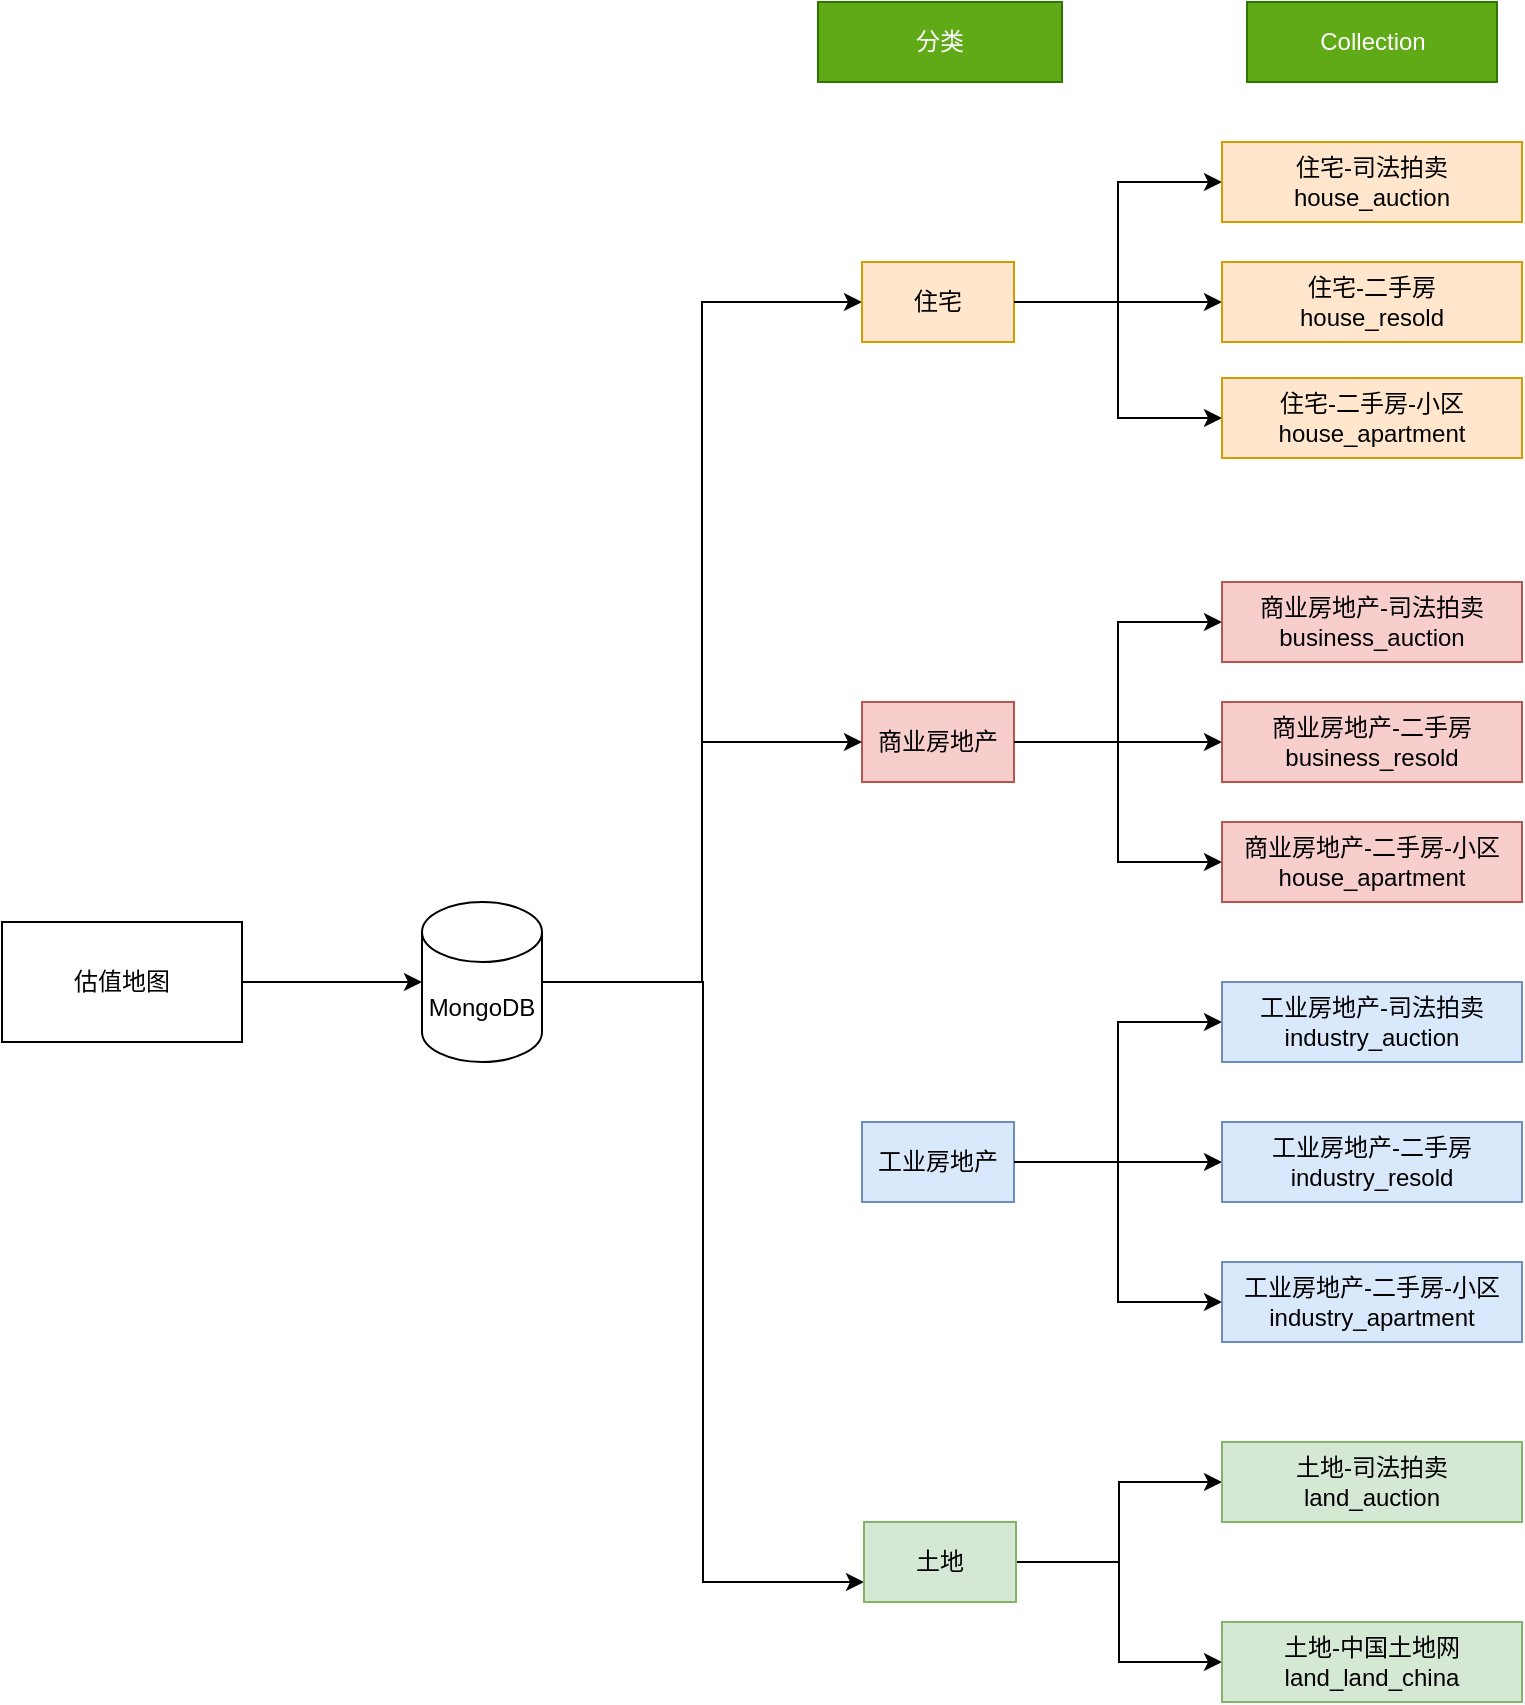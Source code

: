 <mxfile version="22.0.8" type="github">
  <diagram name="第 1 页" id="XwOfIKq0tnw8-P53mZ7I">
    <mxGraphModel dx="1357" dy="729" grid="1" gridSize="10" guides="1" tooltips="1" connect="1" arrows="1" fold="1" page="1" pageScale="1" pageWidth="827" pageHeight="1169" math="0" shadow="0">
      <root>
        <mxCell id="0" />
        <mxCell id="1" parent="0" />
        <mxCell id="KIAm81Sfg12KZMm3VU6N-17" style="edgeStyle=orthogonalEdgeStyle;rounded=0;orthogonalLoop=1;jettySize=auto;html=1;exitX=1;exitY=0.5;exitDx=0;exitDy=0;" edge="1" parent="1" source="KIAm81Sfg12KZMm3VU6N-1" target="KIAm81Sfg12KZMm3VU6N-2">
          <mxGeometry relative="1" as="geometry" />
        </mxCell>
        <mxCell id="KIAm81Sfg12KZMm3VU6N-1" value="估值地图" style="rounded=0;whiteSpace=wrap;html=1;" vertex="1" parent="1">
          <mxGeometry x="10" y="470" width="120" height="60" as="geometry" />
        </mxCell>
        <mxCell id="KIAm81Sfg12KZMm3VU6N-54" style="edgeStyle=orthogonalEdgeStyle;rounded=0;orthogonalLoop=1;jettySize=auto;html=1;exitX=1;exitY=0.5;exitDx=0;exitDy=0;exitPerimeter=0;entryX=0;entryY=0.5;entryDx=0;entryDy=0;" edge="1" parent="1" source="KIAm81Sfg12KZMm3VU6N-2" target="KIAm81Sfg12KZMm3VU6N-5">
          <mxGeometry relative="1" as="geometry" />
        </mxCell>
        <mxCell id="KIAm81Sfg12KZMm3VU6N-55" style="edgeStyle=orthogonalEdgeStyle;rounded=0;orthogonalLoop=1;jettySize=auto;html=1;exitX=1;exitY=0.5;exitDx=0;exitDy=0;exitPerimeter=0;entryX=0;entryY=0.75;entryDx=0;entryDy=0;" edge="1" parent="1" source="KIAm81Sfg12KZMm3VU6N-2" target="KIAm81Sfg12KZMm3VU6N-8">
          <mxGeometry relative="1" as="geometry" />
        </mxCell>
        <mxCell id="KIAm81Sfg12KZMm3VU6N-2" value="MongoDB" style="shape=cylinder3;whiteSpace=wrap;html=1;boundedLbl=1;backgroundOutline=1;size=15;" vertex="1" parent="1">
          <mxGeometry x="220" y="460" width="60" height="80" as="geometry" />
        </mxCell>
        <mxCell id="KIAm81Sfg12KZMm3VU6N-25" style="edgeStyle=orthogonalEdgeStyle;rounded=0;orthogonalLoop=1;jettySize=auto;html=1;exitX=1;exitY=0.5;exitDx=0;exitDy=0;entryX=0;entryY=0.5;entryDx=0;entryDy=0;" edge="1" parent="1" source="KIAm81Sfg12KZMm3VU6N-5" target="KIAm81Sfg12KZMm3VU6N-10">
          <mxGeometry relative="1" as="geometry" />
        </mxCell>
        <mxCell id="KIAm81Sfg12KZMm3VU6N-26" style="edgeStyle=orthogonalEdgeStyle;rounded=0;orthogonalLoop=1;jettySize=auto;html=1;exitX=1;exitY=0.5;exitDx=0;exitDy=0;entryX=0;entryY=0.5;entryDx=0;entryDy=0;" edge="1" parent="1" source="KIAm81Sfg12KZMm3VU6N-5" target="KIAm81Sfg12KZMm3VU6N-9">
          <mxGeometry relative="1" as="geometry" />
        </mxCell>
        <mxCell id="KIAm81Sfg12KZMm3VU6N-5" value="住宅" style="rounded=0;whiteSpace=wrap;html=1;fillColor=#ffe6cc;strokeColor=#d79b00;" vertex="1" parent="1">
          <mxGeometry x="440" y="140" width="76" height="40" as="geometry" />
        </mxCell>
        <mxCell id="KIAm81Sfg12KZMm3VU6N-27" style="edgeStyle=orthogonalEdgeStyle;rounded=0;orthogonalLoop=1;jettySize=auto;html=1;exitX=1;exitY=0.5;exitDx=0;exitDy=0;entryX=0;entryY=0.5;entryDx=0;entryDy=0;" edge="1" parent="1" source="KIAm81Sfg12KZMm3VU6N-6" target="KIAm81Sfg12KZMm3VU6N-11">
          <mxGeometry relative="1" as="geometry" />
        </mxCell>
        <mxCell id="KIAm81Sfg12KZMm3VU6N-28" style="edgeStyle=orthogonalEdgeStyle;rounded=0;orthogonalLoop=1;jettySize=auto;html=1;exitX=1;exitY=0.5;exitDx=0;exitDy=0;entryX=0;entryY=0.5;entryDx=0;entryDy=0;" edge="1" parent="1" source="KIAm81Sfg12KZMm3VU6N-6" target="KIAm81Sfg12KZMm3VU6N-12">
          <mxGeometry relative="1" as="geometry" />
        </mxCell>
        <mxCell id="KIAm81Sfg12KZMm3VU6N-6" value="商业房地产" style="rounded=0;whiteSpace=wrap;html=1;fillColor=#f8cecc;strokeColor=#b85450;" vertex="1" parent="1">
          <mxGeometry x="440" y="360" width="76" height="40" as="geometry" />
        </mxCell>
        <mxCell id="KIAm81Sfg12KZMm3VU6N-29" style="edgeStyle=orthogonalEdgeStyle;rounded=0;orthogonalLoop=1;jettySize=auto;html=1;exitX=1;exitY=0.5;exitDx=0;exitDy=0;entryX=0;entryY=0.5;entryDx=0;entryDy=0;" edge="1" parent="1" source="KIAm81Sfg12KZMm3VU6N-7" target="KIAm81Sfg12KZMm3VU6N-13">
          <mxGeometry relative="1" as="geometry" />
        </mxCell>
        <mxCell id="KIAm81Sfg12KZMm3VU6N-30" style="edgeStyle=orthogonalEdgeStyle;rounded=0;orthogonalLoop=1;jettySize=auto;html=1;exitX=1;exitY=0.5;exitDx=0;exitDy=0;entryX=0;entryY=0.5;entryDx=0;entryDy=0;" edge="1" parent="1" source="KIAm81Sfg12KZMm3VU6N-7" target="KIAm81Sfg12KZMm3VU6N-14">
          <mxGeometry relative="1" as="geometry" />
        </mxCell>
        <mxCell id="KIAm81Sfg12KZMm3VU6N-7" value="工业房地产" style="rounded=0;whiteSpace=wrap;html=1;fillColor=#dae8fc;strokeColor=#6c8ebf;" vertex="1" parent="1">
          <mxGeometry x="440" y="570" width="76" height="40" as="geometry" />
        </mxCell>
        <mxCell id="KIAm81Sfg12KZMm3VU6N-31" style="edgeStyle=orthogonalEdgeStyle;rounded=0;orthogonalLoop=1;jettySize=auto;html=1;exitX=1;exitY=0.5;exitDx=0;exitDy=0;entryX=0;entryY=0.5;entryDx=0;entryDy=0;" edge="1" parent="1" source="KIAm81Sfg12KZMm3VU6N-8" target="KIAm81Sfg12KZMm3VU6N-15">
          <mxGeometry relative="1" as="geometry" />
        </mxCell>
        <mxCell id="KIAm81Sfg12KZMm3VU6N-32" style="edgeStyle=orthogonalEdgeStyle;rounded=0;orthogonalLoop=1;jettySize=auto;html=1;exitX=1;exitY=0.5;exitDx=0;exitDy=0;entryX=0;entryY=0.5;entryDx=0;entryDy=0;" edge="1" parent="1" source="KIAm81Sfg12KZMm3VU6N-8" target="KIAm81Sfg12KZMm3VU6N-16">
          <mxGeometry relative="1" as="geometry" />
        </mxCell>
        <mxCell id="KIAm81Sfg12KZMm3VU6N-8" value="土地" style="rounded=0;whiteSpace=wrap;html=1;fillColor=#d5e8d4;strokeColor=#82b366;" vertex="1" parent="1">
          <mxGeometry x="441" y="770" width="76" height="40" as="geometry" />
        </mxCell>
        <mxCell id="KIAm81Sfg12KZMm3VU6N-9" value="住宅-司法拍卖&lt;br&gt;house_auction" style="rounded=0;whiteSpace=wrap;html=1;fillColor=#ffe6cc;strokeColor=#d79b00;" vertex="1" parent="1">
          <mxGeometry x="620" y="80" width="150" height="40" as="geometry" />
        </mxCell>
        <mxCell id="KIAm81Sfg12KZMm3VU6N-10" value="住宅-二手房&lt;br&gt;house_resold" style="rounded=0;whiteSpace=wrap;html=1;fillColor=#ffe6cc;strokeColor=#d79b00;" vertex="1" parent="1">
          <mxGeometry x="620" y="140" width="150" height="40" as="geometry" />
        </mxCell>
        <mxCell id="KIAm81Sfg12KZMm3VU6N-11" value="商业房地产-司法拍卖&lt;br&gt;business_auction" style="rounded=0;whiteSpace=wrap;html=1;fillColor=#f8cecc;strokeColor=#b85450;" vertex="1" parent="1">
          <mxGeometry x="620" y="300" width="150" height="40" as="geometry" />
        </mxCell>
        <mxCell id="KIAm81Sfg12KZMm3VU6N-12" value="商业房地产-二手房&lt;br&gt;business_resold" style="rounded=0;whiteSpace=wrap;html=1;fillColor=#f8cecc;strokeColor=#b85450;" vertex="1" parent="1">
          <mxGeometry x="620" y="360" width="150" height="40" as="geometry" />
        </mxCell>
        <mxCell id="KIAm81Sfg12KZMm3VU6N-13" value="工业房地产-司法拍卖&lt;br&gt;industry_auction" style="rounded=0;whiteSpace=wrap;html=1;fillColor=#dae8fc;strokeColor=#6c8ebf;" vertex="1" parent="1">
          <mxGeometry x="620" y="500" width="150" height="40" as="geometry" />
        </mxCell>
        <mxCell id="KIAm81Sfg12KZMm3VU6N-15" value="土地-司法拍卖&lt;br&gt;land_auction" style="rounded=0;whiteSpace=wrap;html=1;fillColor=#d5e8d4;strokeColor=#82b366;" vertex="1" parent="1">
          <mxGeometry x="620" y="730" width="150" height="40" as="geometry" />
        </mxCell>
        <mxCell id="KIAm81Sfg12KZMm3VU6N-16" value="土地-中国土地网&lt;br&gt;land_land_china" style="rounded=0;whiteSpace=wrap;html=1;fillColor=#d5e8d4;strokeColor=#82b366;" vertex="1" parent="1">
          <mxGeometry x="620" y="820" width="150" height="40" as="geometry" />
        </mxCell>
        <mxCell id="KIAm81Sfg12KZMm3VU6N-34" value="Collection" style="rounded=0;whiteSpace=wrap;html=1;fillColor=#60a917;fontColor=#ffffff;strokeColor=#2D7600;" vertex="1" parent="1">
          <mxGeometry x="632.5" y="10" width="125" height="40" as="geometry" />
        </mxCell>
        <mxCell id="KIAm81Sfg12KZMm3VU6N-35" value="分类" style="rounded=0;whiteSpace=wrap;html=1;fillColor=#60a917;fontColor=#ffffff;strokeColor=#2D7600;" vertex="1" parent="1">
          <mxGeometry x="418" y="10" width="122" height="40" as="geometry" />
        </mxCell>
        <mxCell id="KIAm81Sfg12KZMm3VU6N-46" style="edgeStyle=orthogonalEdgeStyle;rounded=0;orthogonalLoop=1;jettySize=auto;html=1;exitX=0;exitY=0.5;exitDx=0;exitDy=0;entryX=1;entryY=0.5;entryDx=0;entryDy=0;startArrow=classic;startFill=1;endArrow=none;endFill=0;" edge="1" parent="1" source="KIAm81Sfg12KZMm3VU6N-41" target="KIAm81Sfg12KZMm3VU6N-6">
          <mxGeometry relative="1" as="geometry" />
        </mxCell>
        <mxCell id="KIAm81Sfg12KZMm3VU6N-41" value="商业房地产-二手房-小区&lt;br&gt;house_apartment" style="rounded=0;whiteSpace=wrap;html=1;fillColor=#f8cecc;strokeColor=#b85450;" vertex="1" parent="1">
          <mxGeometry x="620" y="420" width="150" height="40" as="geometry" />
        </mxCell>
        <mxCell id="KIAm81Sfg12KZMm3VU6N-45" style="edgeStyle=orthogonalEdgeStyle;rounded=0;orthogonalLoop=1;jettySize=auto;html=1;exitX=0;exitY=0.5;exitDx=0;exitDy=0;entryX=1;entryY=0.5;entryDx=0;entryDy=0;startArrow=classic;startFill=1;endArrow=none;endFill=0;" edge="1" parent="1" source="KIAm81Sfg12KZMm3VU6N-44" target="KIAm81Sfg12KZMm3VU6N-5">
          <mxGeometry relative="1" as="geometry" />
        </mxCell>
        <mxCell id="KIAm81Sfg12KZMm3VU6N-44" value="住宅-二手房-小区&lt;br&gt;house_apartment" style="rounded=0;whiteSpace=wrap;html=1;fillColor=#ffe6cc;strokeColor=#d79b00;" vertex="1" parent="1">
          <mxGeometry x="620" y="198" width="150" height="40" as="geometry" />
        </mxCell>
        <mxCell id="KIAm81Sfg12KZMm3VU6N-51" style="edgeStyle=orthogonalEdgeStyle;rounded=0;orthogonalLoop=1;jettySize=auto;html=1;exitX=0;exitY=0.5;exitDx=0;exitDy=0;entryX=1;entryY=0.5;entryDx=0;entryDy=0;startArrow=classic;startFill=1;endArrow=none;endFill=0;" edge="1" parent="1" source="KIAm81Sfg12KZMm3VU6N-49" target="KIAm81Sfg12KZMm3VU6N-7">
          <mxGeometry relative="1" as="geometry" />
        </mxCell>
        <mxCell id="KIAm81Sfg12KZMm3VU6N-49" value="工业房地产-二手房-小区&lt;br&gt;industry_apartment" style="rounded=0;whiteSpace=wrap;html=1;fillColor=#dae8fc;strokeColor=#6c8ebf;" vertex="1" parent="1">
          <mxGeometry x="620" y="640" width="150" height="40" as="geometry" />
        </mxCell>
        <mxCell id="KIAm81Sfg12KZMm3VU6N-14" value="工业房地产-二手房&lt;br&gt;industry_resold" style="rounded=0;whiteSpace=wrap;html=1;fillColor=#dae8fc;strokeColor=#6c8ebf;" vertex="1" parent="1">
          <mxGeometry x="620" y="570" width="150" height="40" as="geometry" />
        </mxCell>
        <mxCell id="KIAm81Sfg12KZMm3VU6N-57" style="edgeStyle=orthogonalEdgeStyle;rounded=0;orthogonalLoop=1;jettySize=auto;html=1;exitX=0;exitY=0.5;exitDx=0;exitDy=0;entryX=1;entryY=0.5;entryDx=0;entryDy=0;entryPerimeter=0;startArrow=classic;startFill=1;endArrow=none;endFill=0;" edge="1" parent="1" source="KIAm81Sfg12KZMm3VU6N-6" target="KIAm81Sfg12KZMm3VU6N-2">
          <mxGeometry relative="1" as="geometry" />
        </mxCell>
      </root>
    </mxGraphModel>
  </diagram>
</mxfile>
